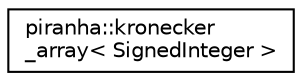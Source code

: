 digraph "Graphical Class Hierarchy"
{
  edge [fontname="Helvetica",fontsize="10",labelfontname="Helvetica",labelfontsize="10"];
  node [fontname="Helvetica",fontsize="10",shape=record];
  rankdir="LR";
  Node0 [label="piranha::kronecker\l_array\< SignedInteger \>",height=0.2,width=0.4,color="black", fillcolor="white", style="filled",URL="$classpiranha_1_1kronecker__array.html",tooltip="Kronecker array. "];
}
